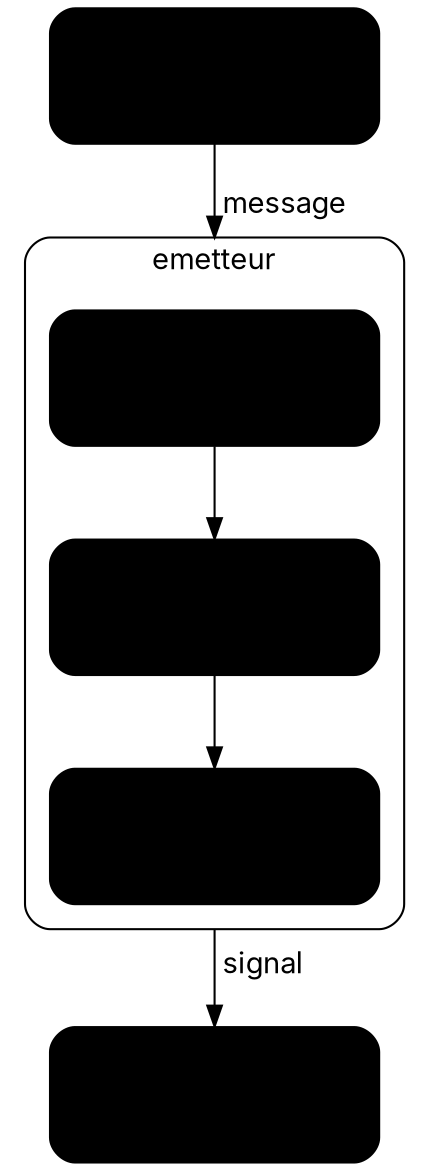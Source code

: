 digraph communication_emetteur_detail {
    rankdir=TB;             // top-to-bottom
    compound=true;          // permet lhead/ltail pour entrer/sortir d'un cluster
    splines=ortho;          // jolies flèches orthogonales
    nodesep=0.35; ranksep=0.6;

    graph [fontname="Inter"];
    node  [
        shape=box,
        style="rounded,filled",
        fontname="Inter",
        fixedsize=true,
        width=2.2,
        height=0.9,
        fillcolor="#whote"; 
    ];
    edge  [fontname="Inter"];

    // Niveaux hors émetteur
    source       [label="Source\nd'information"];

    // Cluster Émetteur (décomposition en 3 blocs)
    subgraph cluster_emetteur {
        label="emetteur";
        fontname="Inter";
        style="rounded";
        fillcolor="white";
        margin=12; pad=12;

        gen   [label="Génération"];
        trans [label="Traitement"];
        store [label="Stockage\n(optionnel)"];

        // Laisser Graphviz les empiler verticalement
        gen -> trans -> store;
    }

    // Connexions avec entrée/sortie du cluster
    source -> gen   [label=" message ", lhead=cluster_emetteur];
    store  -> canal [label=" signal ", ltail=cluster_emetteur];
}
